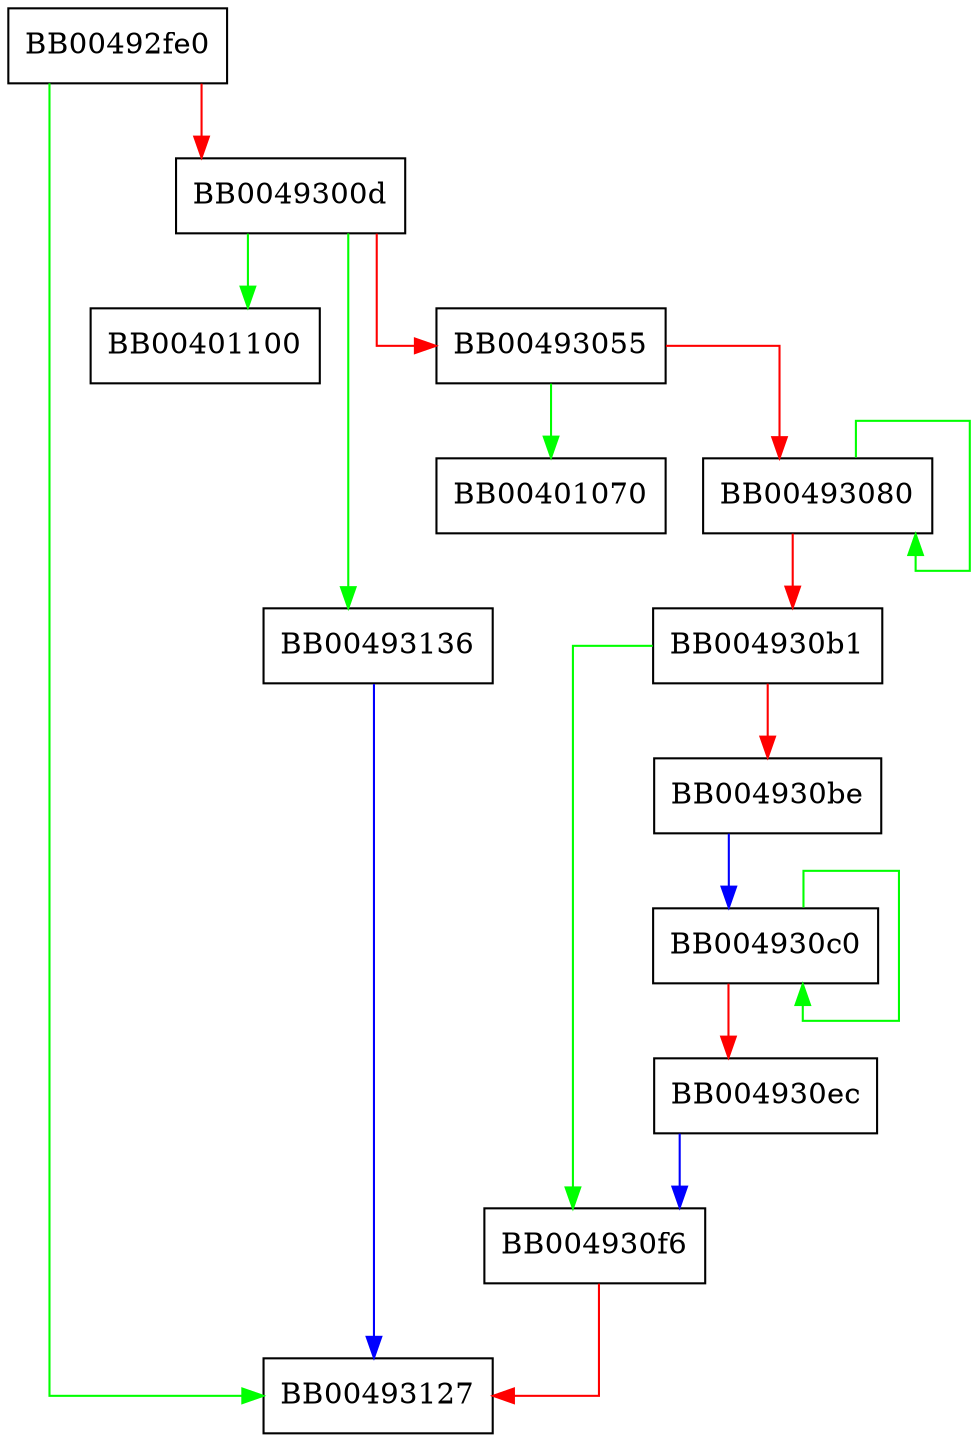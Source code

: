 digraph ssl_log_secret {
  node [shape="box"];
  graph [splines=ortho];
  BB00492fe0 -> BB00493127 [color="green"];
  BB00492fe0 -> BB0049300d [color="red"];
  BB0049300d -> BB00401100 [color="green"];
  BB0049300d -> BB00493136 [color="green"];
  BB0049300d -> BB00493055 [color="red"];
  BB00493055 -> BB00401070 [color="green"];
  BB00493055 -> BB00493080 [color="red"];
  BB00493080 -> BB00493080 [color="green"];
  BB00493080 -> BB004930b1 [color="red"];
  BB004930b1 -> BB004930f6 [color="green"];
  BB004930b1 -> BB004930be [color="red"];
  BB004930be -> BB004930c0 [color="blue"];
  BB004930c0 -> BB004930c0 [color="green"];
  BB004930c0 -> BB004930ec [color="red"];
  BB004930ec -> BB004930f6 [color="blue"];
  BB004930f6 -> BB00493127 [color="red"];
  BB00493136 -> BB00493127 [color="blue"];
}